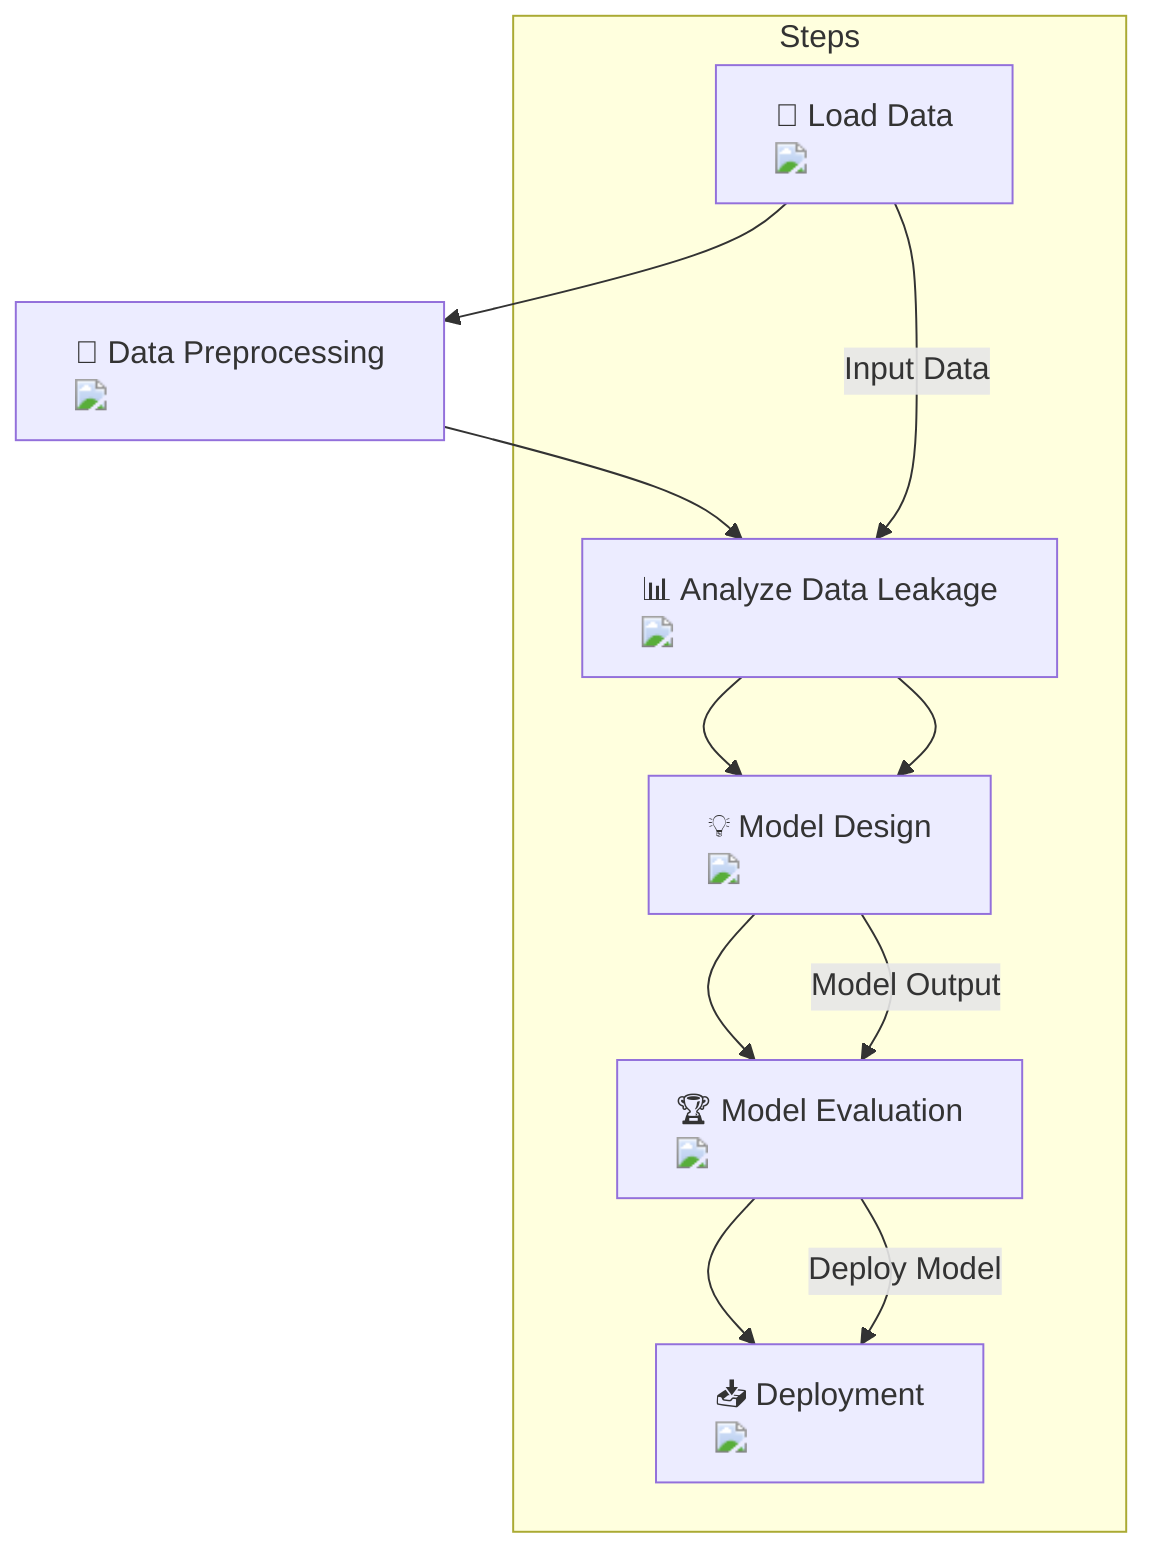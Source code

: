flowchart TD
    A["📂 Load Data <img src='icons/file.svg'/>"] --> B["🔄 Data Preprocessing <img src='icons/table.svg'/>"]
    B --> C["📊 Analyze Data Leakage <img src='icons/brain.svg'/>"]
    C --> D["💡 Model Design <img src='icons/brain.svg'/>"]
    D --> E["🏆 Model Evaluation <img src='icons/brain.svg'/>"]
    E --> F["📥 Deployment <img src='icons/brain.svg'/>"]
    
    subgraph steps["Steps"]
        direction TB
        A -->|Input Data| C
        C --> D
        D -->|Model Output| E
        E -->|Deploy Model| F
    end